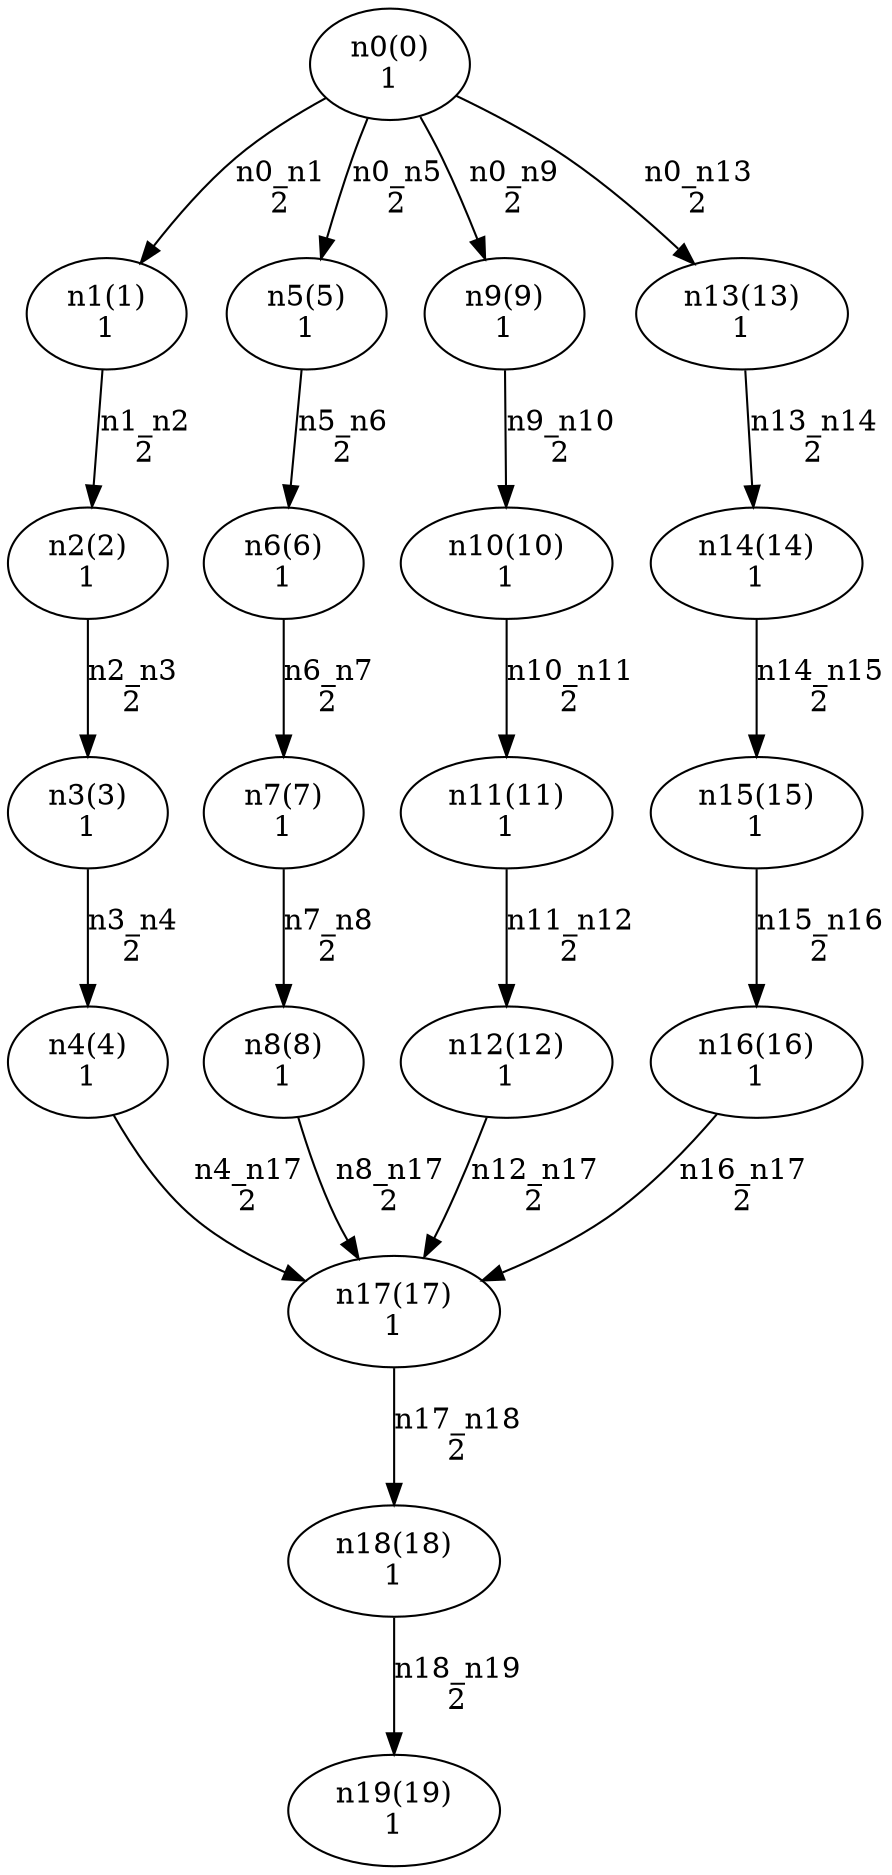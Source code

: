 digraph test_0 {
    size="28,40";
    n0 [ label="n0(0)\n1" ];
    n1 [ label="n1(1)\n1" ];
    n5 [ label="n5(5)\n1" ];
    n9 [ label="n9(9)\n1" ];
    n13 [ label="n13(13)\n1" ];
    n2 [ label="n2(2)\n1" ];
    n3 [ label="n3(3)\n1" ];
    n4 [ label="n4(4)\n1" ];
    n17 [ label="n17(17)\n1" ];
    n6 [ label="n6(6)\n1" ];
    n7 [ label="n7(7)\n1" ];
    n8 [ label="n8(8)\n1" ];
    n10 [ label="n10(10)\n1" ];
    n11 [ label="n11(11)\n1" ];
    n12 [ label="n12(12)\n1" ];
    n14 [ label="n14(14)\n1" ];
    n15 [ label="n15(15)\n1" ];
    n16 [ label="n16(16)\n1" ];
    n18 [ label="n18(18)\n1" ];
    n19 [ label="n19(19)\n1" ];

    n0 -> n1 [ label="n0_n1\n2" ];
    n0 -> n5 [ label="n0_n5\n2" ];
    n0 -> n9 [ label="n0_n9\n2" ];
    n0 -> n13 [ label="n0_n13\n2" ];
    n1 -> n2 [ label="n1_n2\n2" ];
    n2 -> n3 [ label="n2_n3\n2" ];
    n3 -> n4 [ label="n3_n4\n2" ];
    n4 -> n17 [ label="n4_n17\n2" ];
    n5 -> n6 [ label="n5_n6\n2" ];
    n6 -> n7 [ label="n6_n7\n2" ];
    n7 -> n8 [ label="n7_n8\n2" ];
    n8 -> n17 [ label="n8_n17\n2" ];
    n9 -> n10 [ label="n9_n10\n2" ];
    n10 -> n11 [ label="n10_n11\n2" ];
    n11 -> n12 [ label="n11_n12\n2" ];
    n12 -> n17 [ label="n12_n17\n2" ];
    n13 -> n14 [ label="n13_n14\n2" ];
    n14 -> n15 [ label="n14_n15\n2" ];
    n15 -> n16 [ label="n15_n16\n2" ];
    n16 -> n17 [ label="n16_n17\n2" ];
    n17 -> n18 [ label="n17_n18\n2" ];
    n18 -> n19 [ label="n18_n19\n2" ];
}
